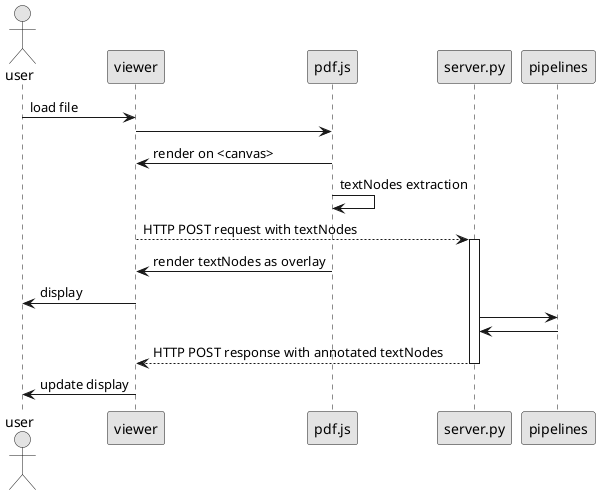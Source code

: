 @startuml
skinparam monochrome true
skinparam shadowing false
actor user
user -> viewer: load file
viewer -> pdf.js

pdf.js -> viewer: render on <canvas>
pdf.js -> pdf.js: textNodes extraction

viewer --> server.py: HTTP POST request with textNodes
activate server.py

pdf.js -> viewer: render textNodes as overlay

user <- viewer: display
server.py -> pipelines
pipelines -> server.py

server.py --> viewer: HTTP POST response with annotated textNodes
deactivate server.py

viewer -> user: update display
@enduml